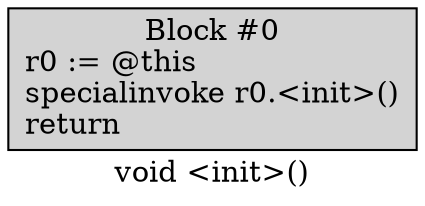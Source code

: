 digraph "void <init>()" {
    label = "void <init>()";
    node [shape = box];
    "0" [style = filled,fillcolor = lightgray,label = "Block #0\nr0 := @this\lspecialinvoke r0.<init>()\lreturn\l",];
}
